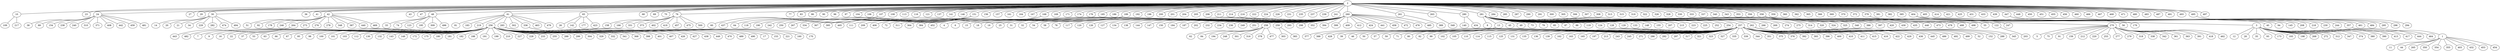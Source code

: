 graph {
2--10
2--23
2--24
2--27
2--29
2--30
2--36
2--41
2--42
2--43
2--47
2--48
2--61
2--65
2--68
2--69
2--70
2--76
2--77
2--83
2--86
2--90
2--96
2--97
2--104
2--106
2--107
2--108
2--113
2--116
2--121
2--137
2--141
2--146
2--151
2--156
2--157
2--161
2--164
2--167
2--168
2--169
2--171
2--174
2--176
2--185
2--186
2--189
2--192
2--196
2--200
2--201
2--204
2--205
2--206
2--211
2--214
2--216
2--222
2--224
2--226
2--231
2--235
2--237
2--239
2--241
2--260
2--261
2--263
2--280
2--281
2--284
2--285
2--287
2--290
2--291
2--300
2--305
2--306
2--307
2--308
2--313
2--315
2--319
2--322
2--326
2--328
2--330
2--333
2--337
2--340
2--343
2--353
2--356
2--358
2--359
2--360
2--362
2--365
2--366
2--369
2--370
2--372
2--379
2--381
2--382
2--385
2--404
2--405
2--414
2--421
2--425
2--431
2--433
2--439
2--447
2--448
2--450
2--451
2--455
2--456
2--460
2--466
2--467
2--468
2--471
2--480
2--483
2--487
2--491
2--493
2--495
2--497
260--4
260--6
260--15
260--18
260--19
260--25
260--31
260--32
260--54
260--58
260--78
260--117
260--120
260--126
260--127
260--134
260--138
260--144
260--147
260--150
260--184
260--187
260--202
260--232
260--234
260--236
260--249
260--251
260--258
260--259
260--293
260--298
260--352
260--394
260--399
260--409
260--412
260--424
260--441
260--458
260--472
260--476
260--485
261--389
263--349
10--109
10--217
24--38
24--89
24--154
24--238
24--240
24--310
24--371
24--408
24--442
24--459
24--481
280--140
280--434
281--8
281--13
281--45
281--49
281--73
281--79
281--85
281--87
281--88
281--119
281--124
281--128
281--129
281--133
281--148
281--155
281--207
281--215
281--223
281--225
281--252
281--254
281--257
281--262
281--266
281--269
281--274
281--275
281--314
281--320
281--324
281--325
281--346
281--386
281--397
281--420
281--430
281--435
281--446
281--473
281--478
281--488
281--498
30--14
30--20
30--21
30--34
30--229
30--282
30--474
30--494
42--51
42--92
42--178
42--246
42--264
42--273
42--276
42--278
42--348
42--387
42--440
42--469
48--33
48--74
48--123
48--195
48--309
48--496
61--81
61--183
61--219
61--256
61--283
61--302
61--336
61--463
61--479
65--26
65--142
65--177
65--423
76--158
76--166
76--331
76--373
76--402
76--419
76--457
76--475
76--500
358--55
358--122
358--247
358--270
107--60
107--437
379--56
379--179
404--3
404--40
404--94
404--145
404--208
404--218
404--230
404--244
404--357
404--461
404--484
151--64
151--118
151--190
151--242
151--250
151--267
151--334
151--367
151--395
151--465
168--111
168--209
168--406
189--72
189--311
189--364
189--384
189--452
447--295
447--296
495--294
256--7
256--9
256--16
256--22
256--37
256--53
256--63
256--66
256--67
256--95
256--98
256--100
256--101
256--103
256--112
256--130
256--132
256--143
256--149
256--172
256--175
256--180
256--181
256--182
256--188
256--191
256--199
256--210
256--227
256--228
256--233
256--255
256--288
256--299
256--304
256--329
256--332
256--341
256--368
256--398
256--401
256--407
256--426
256--427
256--438
256--449
256--470
256--489
256--490
257--39
257--46
257--50
257--57
257--59
257--71
257--80
257--82
257--99
257--102
257--105
257--110
257--114
257--115
257--125
257--131
257--135
257--136
257--139
257--162
257--163
257--165
257--197
257--213
257--243
257--245
257--271
257--286
257--292
257--297
257--317
257--321
257--323
257--327
257--335
257--339
257--344
257--351
257--375
257--376
257--392
257--393
257--396
257--400
257--410
257--411
257--415
257--416
257--422
257--429
257--436
257--445
257--486
257--492
257--499
258--62
258--84
258--194
258--248
258--301
258--316
258--378
258--477
259--303
259--383
3--12
3--28
3--35
3--93
3--173
3--193
3--198
3--268
3--272
3--312
3--347
3--374
3--380
3--390
3--413
3--417
3--444
3--464
262--52
262--152
262--289
262--345
264--443
264--482
13--377
13--388
13--428
270--5
270--75
270--91
270--159
270--212
270--220
270--253
270--277
270--279
270--318
270--338
270--342
270--361
270--363
270--391
270--418
270--462
283--17
283--153
283--221
336--160
336--170
357--1
122--203
1--11
1--44
1--265
1--350
1--354
1--355
1--403
1--432
1--453
1--454
}
